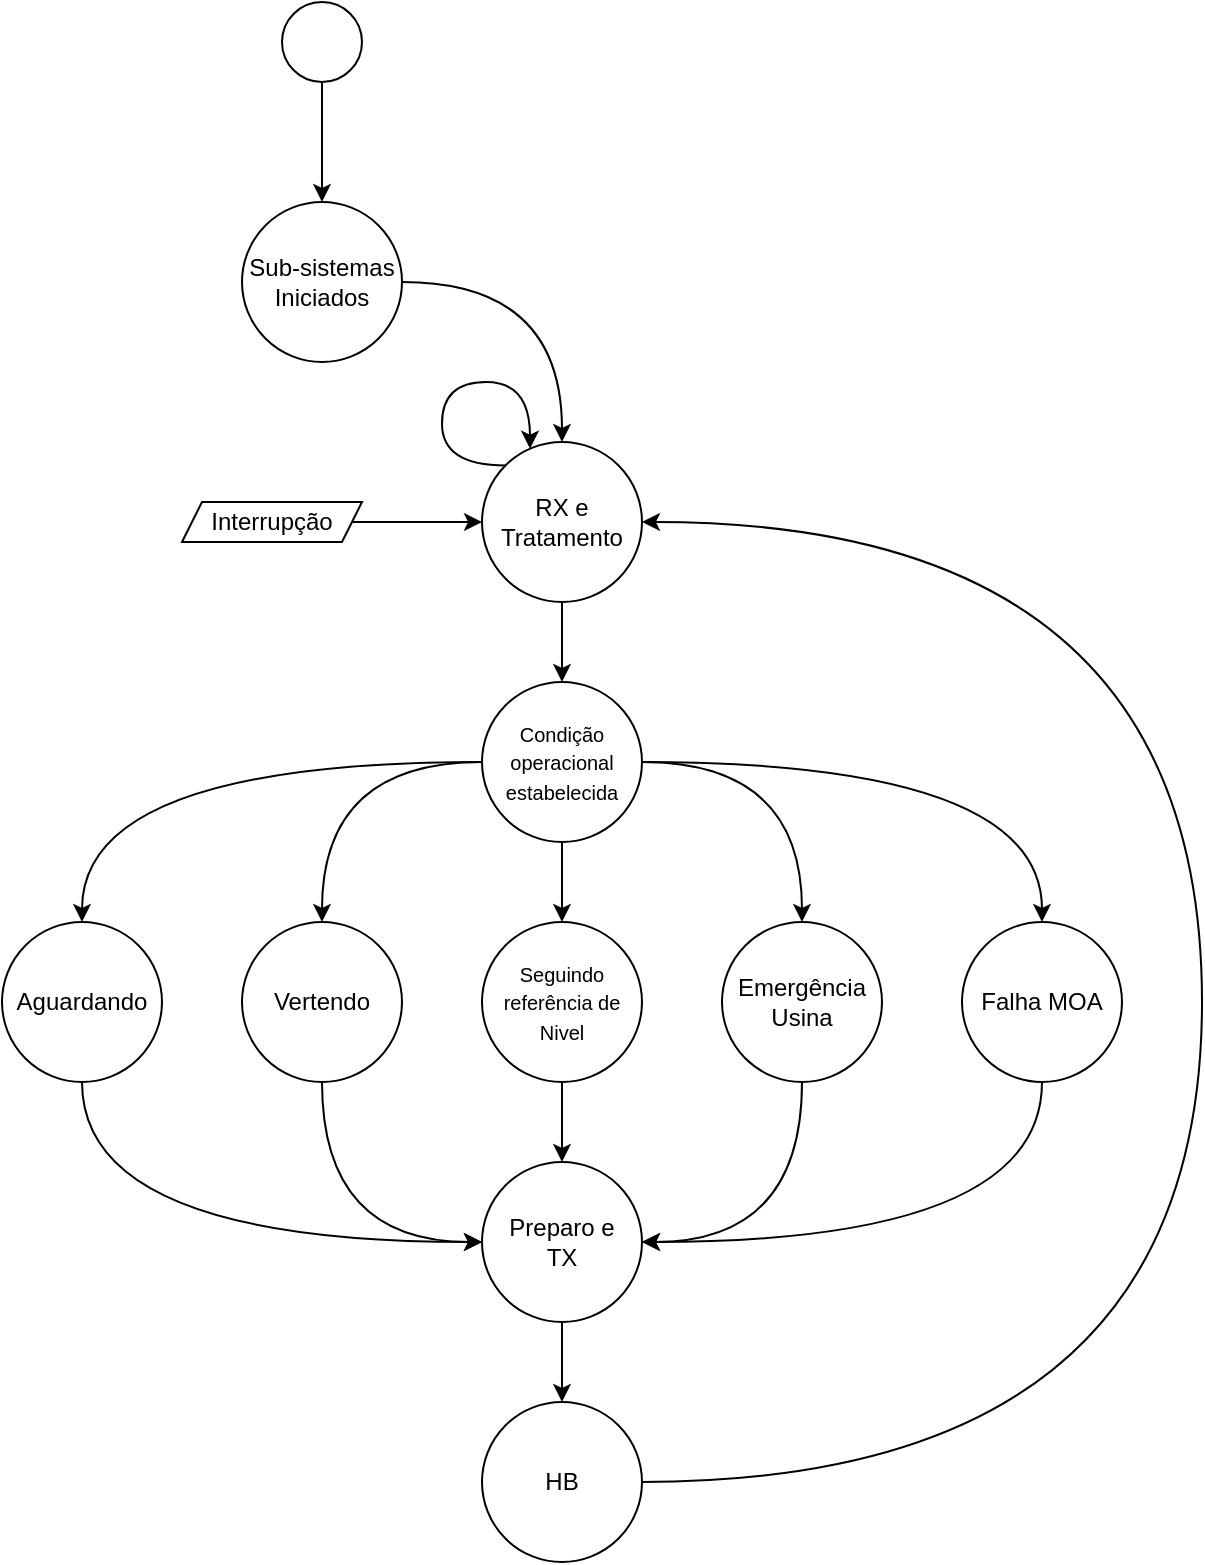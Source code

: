 <mxfile>
    <diagram id="h8ByRTBXqYgOboKYyVW1" name="Page-1">
        <mxGraphModel dx="1142" dy="553" grid="1" gridSize="10" guides="1" tooltips="1" connect="1" arrows="1" fold="1" page="1" pageScale="1" pageWidth="827" pageHeight="1169" math="0" shadow="0">
            <root>
                <mxCell id="0"/>
                <mxCell id="1" parent="0"/>
                <mxCell id="a0ZT0bdsXL3BuOrg56pr-89" style="edgeStyle=orthogonalEdgeStyle;curved=1;rounded=0;orthogonalLoop=1;jettySize=auto;html=1;entryX=0.5;entryY=0;entryDx=0;entryDy=0;" parent="1" source="a0ZT0bdsXL3BuOrg56pr-63" target="a0ZT0bdsXL3BuOrg56pr-67" edge="1">
                    <mxGeometry relative="1" as="geometry"/>
                </mxCell>
                <mxCell id="a0ZT0bdsXL3BuOrg56pr-63" value="Sub-sistemas Iniciados" style="ellipse;whiteSpace=wrap;html=1;aspect=fixed;" parent="1" vertex="1">
                    <mxGeometry x="280" y="160" width="80" height="80" as="geometry"/>
                </mxCell>
                <mxCell id="a0ZT0bdsXL3BuOrg56pr-66" style="edgeStyle=orthogonalEdgeStyle;curved=1;rounded=0;orthogonalLoop=1;jettySize=auto;html=1;" parent="1" source="a0ZT0bdsXL3BuOrg56pr-64" target="a0ZT0bdsXL3BuOrg56pr-63" edge="1">
                    <mxGeometry relative="1" as="geometry"/>
                </mxCell>
                <mxCell id="a0ZT0bdsXL3BuOrg56pr-64" value="" style="ellipse;whiteSpace=wrap;html=1;aspect=fixed;" parent="1" vertex="1">
                    <mxGeometry x="300" y="60" width="40" height="40" as="geometry"/>
                </mxCell>
                <mxCell id="a0ZT0bdsXL3BuOrg56pr-70" style="edgeStyle=orthogonalEdgeStyle;curved=1;rounded=0;orthogonalLoop=1;jettySize=auto;html=1;" parent="1" source="a0ZT0bdsXL3BuOrg56pr-67" target="a0ZT0bdsXL3BuOrg56pr-69" edge="1">
                    <mxGeometry relative="1" as="geometry"/>
                </mxCell>
                <mxCell id="a0ZT0bdsXL3BuOrg56pr-67" value="RX e Tratamento" style="ellipse;whiteSpace=wrap;html=1;aspect=fixed;" parent="1" vertex="1">
                    <mxGeometry x="400" y="280" width="80" height="80" as="geometry"/>
                </mxCell>
                <mxCell id="a0ZT0bdsXL3BuOrg56pr-75" style="edgeStyle=orthogonalEdgeStyle;curved=1;rounded=0;orthogonalLoop=1;jettySize=auto;html=1;" parent="1" source="a0ZT0bdsXL3BuOrg56pr-69" target="a0ZT0bdsXL3BuOrg56pr-73" edge="1">
                    <mxGeometry relative="1" as="geometry"/>
                </mxCell>
                <mxCell id="a0ZT0bdsXL3BuOrg56pr-76" style="edgeStyle=orthogonalEdgeStyle;curved=1;rounded=0;orthogonalLoop=1;jettySize=auto;html=1;" parent="1" source="a0ZT0bdsXL3BuOrg56pr-69" target="a0ZT0bdsXL3BuOrg56pr-72" edge="1">
                    <mxGeometry relative="1" as="geometry"/>
                </mxCell>
                <mxCell id="a0ZT0bdsXL3BuOrg56pr-78" value="" style="edgeStyle=orthogonalEdgeStyle;curved=1;rounded=0;orthogonalLoop=1;jettySize=auto;html=1;" parent="1" source="a0ZT0bdsXL3BuOrg56pr-69" target="a0ZT0bdsXL3BuOrg56pr-77" edge="1">
                    <mxGeometry relative="1" as="geometry"/>
                </mxCell>
                <mxCell id="a0ZT0bdsXL3BuOrg56pr-83" style="edgeStyle=orthogonalEdgeStyle;curved=1;rounded=0;orthogonalLoop=1;jettySize=auto;html=1;" parent="1" source="a0ZT0bdsXL3BuOrg56pr-69" target="a0ZT0bdsXL3BuOrg56pr-82" edge="1">
                    <mxGeometry relative="1" as="geometry"/>
                </mxCell>
                <mxCell id="a0ZT0bdsXL3BuOrg56pr-69" value="&lt;font style=&quot;font-size: 10px&quot;&gt;Condição operacional estabelecida&lt;/font&gt;" style="ellipse;whiteSpace=wrap;html=1;aspect=fixed;" parent="1" vertex="1">
                    <mxGeometry x="400" y="400" width="80" height="80" as="geometry"/>
                </mxCell>
                <mxCell id="a0ZT0bdsXL3BuOrg56pr-111" style="edgeStyle=orthogonalEdgeStyle;curved=1;rounded=0;orthogonalLoop=1;jettySize=auto;html=1;exitX=0.5;exitY=1;exitDx=0;exitDy=0;" parent="1" source="a0ZT0bdsXL3BuOrg56pr-72" target="a0ZT0bdsXL3BuOrg56pr-96" edge="1">
                    <mxGeometry relative="1" as="geometry">
                        <Array as="points">
                            <mxPoint x="320" y="680"/>
                        </Array>
                    </mxGeometry>
                </mxCell>
                <mxCell id="a0ZT0bdsXL3BuOrg56pr-72" value="Vertendo" style="ellipse;whiteSpace=wrap;html=1;aspect=fixed;" parent="1" vertex="1">
                    <mxGeometry x="280" y="520" width="80" height="80" as="geometry"/>
                </mxCell>
                <mxCell id="a0ZT0bdsXL3BuOrg56pr-97" style="edgeStyle=orthogonalEdgeStyle;curved=1;rounded=0;orthogonalLoop=1;jettySize=auto;html=1;entryX=0;entryY=0.5;entryDx=0;entryDy=0;exitX=0.5;exitY=1;exitDx=0;exitDy=0;" parent="1" source="a0ZT0bdsXL3BuOrg56pr-73" target="a0ZT0bdsXL3BuOrg56pr-96" edge="1">
                    <mxGeometry relative="1" as="geometry"/>
                </mxCell>
                <mxCell id="a0ZT0bdsXL3BuOrg56pr-73" value="Aguardando" style="ellipse;whiteSpace=wrap;html=1;aspect=fixed;" parent="1" vertex="1">
                    <mxGeometry x="160" y="520" width="80" height="80" as="geometry"/>
                </mxCell>
                <mxCell id="a0ZT0bdsXL3BuOrg56pr-112" style="edgeStyle=orthogonalEdgeStyle;curved=1;rounded=0;orthogonalLoop=1;jettySize=auto;html=1;" parent="1" source="a0ZT0bdsXL3BuOrg56pr-77" target="a0ZT0bdsXL3BuOrg56pr-96" edge="1">
                    <mxGeometry relative="1" as="geometry"/>
                </mxCell>
                <mxCell id="a0ZT0bdsXL3BuOrg56pr-77" value="&lt;font style=&quot;font-size: 10px&quot;&gt;Seguindo referência de Nivel&lt;/font&gt;" style="ellipse;whiteSpace=wrap;html=1;aspect=fixed;" parent="1" vertex="1">
                    <mxGeometry x="400" y="520" width="80" height="80" as="geometry"/>
                </mxCell>
                <mxCell id="a0ZT0bdsXL3BuOrg56pr-87" style="edgeStyle=orthogonalEdgeStyle;curved=1;rounded=0;orthogonalLoop=1;jettySize=auto;html=1;entryX=0.5;entryY=0;entryDx=0;entryDy=0;exitX=1;exitY=0.5;exitDx=0;exitDy=0;" parent="1" source="a0ZT0bdsXL3BuOrg56pr-69" target="a0ZT0bdsXL3BuOrg56pr-86" edge="1">
                    <mxGeometry relative="1" as="geometry">
                        <mxPoint x="80" y="560" as="sourcePoint"/>
                    </mxGeometry>
                </mxCell>
                <mxCell id="a0ZT0bdsXL3BuOrg56pr-113" style="edgeStyle=orthogonalEdgeStyle;curved=1;rounded=0;orthogonalLoop=1;jettySize=auto;html=1;" parent="1" source="a0ZT0bdsXL3BuOrg56pr-82" target="a0ZT0bdsXL3BuOrg56pr-96" edge="1">
                    <mxGeometry relative="1" as="geometry">
                        <Array as="points">
                            <mxPoint x="560" y="680"/>
                        </Array>
                    </mxGeometry>
                </mxCell>
                <mxCell id="a0ZT0bdsXL3BuOrg56pr-82" value="Emergência&lt;br&gt;Usina" style="ellipse;whiteSpace=wrap;html=1;aspect=fixed;" parent="1" vertex="1">
                    <mxGeometry x="520" y="520" width="80" height="80" as="geometry"/>
                </mxCell>
                <mxCell id="a0ZT0bdsXL3BuOrg56pr-110" style="edgeStyle=orthogonalEdgeStyle;curved=1;rounded=0;orthogonalLoop=1;jettySize=auto;html=1;exitX=0.5;exitY=1;exitDx=0;exitDy=0;entryX=1;entryY=0.5;entryDx=0;entryDy=0;" parent="1" source="a0ZT0bdsXL3BuOrg56pr-86" target="a0ZT0bdsXL3BuOrg56pr-96" edge="1">
                    <mxGeometry relative="1" as="geometry"/>
                </mxCell>
                <mxCell id="a0ZT0bdsXL3BuOrg56pr-86" value="Falha MOA" style="ellipse;whiteSpace=wrap;html=1;aspect=fixed;" parent="1" vertex="1">
                    <mxGeometry x="640" y="520" width="80" height="80" as="geometry"/>
                </mxCell>
                <mxCell id="a0ZT0bdsXL3BuOrg56pr-92" style="edgeStyle=orthogonalEdgeStyle;curved=1;rounded=0;orthogonalLoop=1;jettySize=auto;html=1;entryX=0;entryY=0.5;entryDx=0;entryDy=0;" parent="1" source="a0ZT0bdsXL3BuOrg56pr-93" target="a0ZT0bdsXL3BuOrg56pr-67" edge="1">
                    <mxGeometry relative="1" as="geometry">
                        <mxPoint x="280" y="320" as="sourcePoint"/>
                    </mxGeometry>
                </mxCell>
                <mxCell id="a0ZT0bdsXL3BuOrg56pr-93" value="Interrupção" style="shape=parallelogram;perimeter=parallelogramPerimeter;whiteSpace=wrap;html=1;fixedSize=1;size=10;" parent="1" vertex="1">
                    <mxGeometry x="250" y="310" width="90" height="20" as="geometry"/>
                </mxCell>
                <mxCell id="a0ZT0bdsXL3BuOrg56pr-105" style="edgeStyle=orthogonalEdgeStyle;curved=1;rounded=0;orthogonalLoop=1;jettySize=auto;html=1;entryX=0.5;entryY=0;entryDx=0;entryDy=0;" parent="1" source="a0ZT0bdsXL3BuOrg56pr-96" target="a0ZT0bdsXL3BuOrg56pr-102" edge="1">
                    <mxGeometry relative="1" as="geometry"/>
                </mxCell>
                <mxCell id="a0ZT0bdsXL3BuOrg56pr-96" value="Preparo e &lt;br&gt;TX" style="ellipse;whiteSpace=wrap;html=1;aspect=fixed;" parent="1" vertex="1">
                    <mxGeometry x="400" y="640" width="80" height="80" as="geometry"/>
                </mxCell>
                <mxCell id="a0ZT0bdsXL3BuOrg56pr-106" style="edgeStyle=orthogonalEdgeStyle;curved=1;rounded=0;orthogonalLoop=1;jettySize=auto;html=1;entryX=1;entryY=0.5;entryDx=0;entryDy=0;" parent="1" source="a0ZT0bdsXL3BuOrg56pr-102" target="a0ZT0bdsXL3BuOrg56pr-67" edge="1">
                    <mxGeometry relative="1" as="geometry">
                        <Array as="points">
                            <mxPoint x="760" y="800"/>
                            <mxPoint x="760" y="320"/>
                        </Array>
                    </mxGeometry>
                </mxCell>
                <mxCell id="a0ZT0bdsXL3BuOrg56pr-102" value="HB" style="ellipse;whiteSpace=wrap;html=1;aspect=fixed;" parent="1" vertex="1">
                    <mxGeometry x="400" y="760" width="80" height="80" as="geometry"/>
                </mxCell>
                <mxCell id="a0ZT0bdsXL3BuOrg56pr-109" style="edgeStyle=orthogonalEdgeStyle;curved=1;rounded=0;orthogonalLoop=1;jettySize=auto;html=1;exitX=0;exitY=0;exitDx=0;exitDy=0;" parent="1" source="a0ZT0bdsXL3BuOrg56pr-67" target="a0ZT0bdsXL3BuOrg56pr-67" edge="1">
                    <mxGeometry relative="1" as="geometry">
                        <Array as="points">
                            <mxPoint x="380" y="292"/>
                            <mxPoint x="380" y="250"/>
                            <mxPoint x="424" y="250"/>
                        </Array>
                    </mxGeometry>
                </mxCell>
            </root>
        </mxGraphModel>
    </diagram>
</mxfile>
